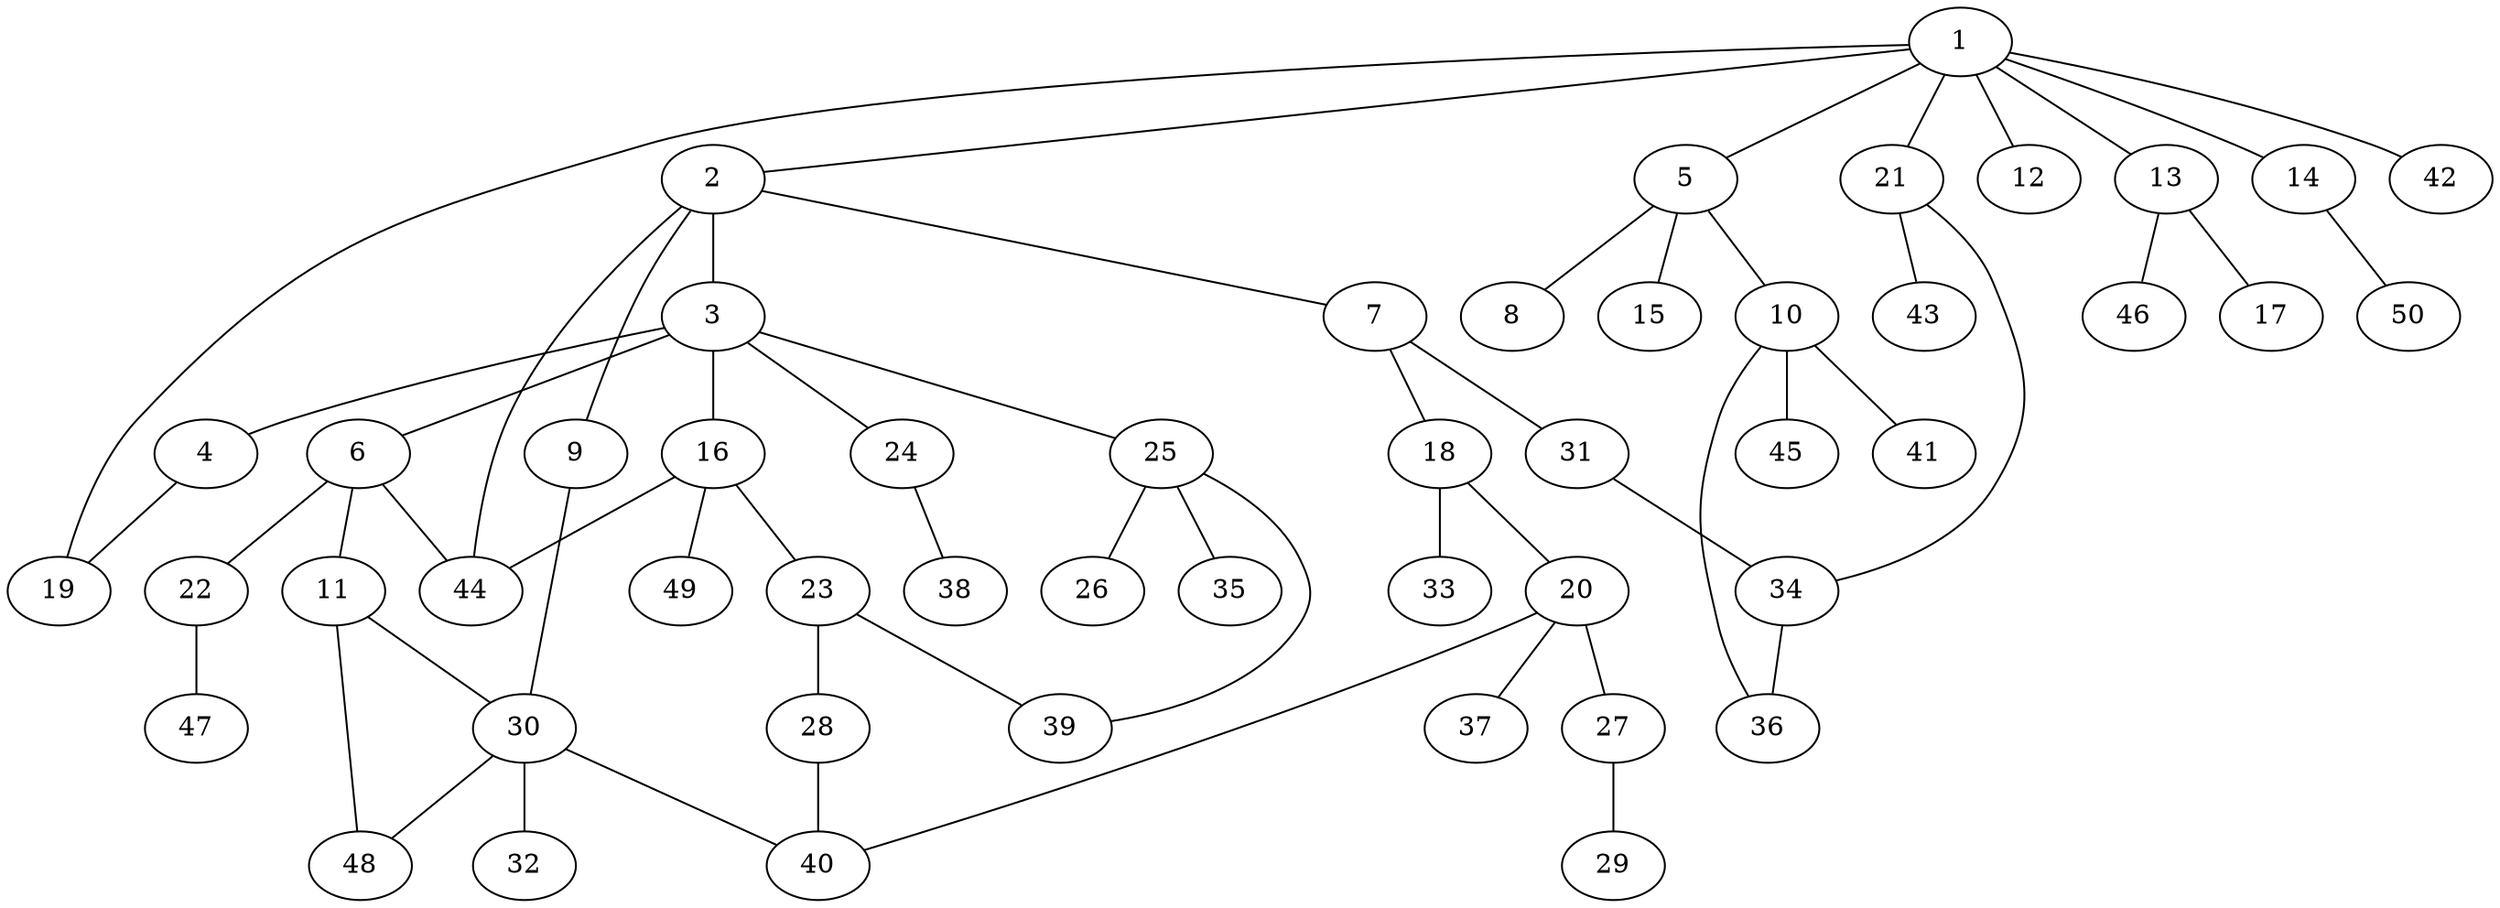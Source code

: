 graph graphname {1--2
1--5
1--12
1--13
1--14
1--19
1--21
1--42
2--3
2--7
2--9
2--44
3--4
3--6
3--16
3--24
3--25
4--19
5--8
5--10
5--15
6--11
6--22
6--44
7--18
7--31
9--30
10--36
10--41
10--45
11--30
11--48
13--17
13--46
14--50
16--23
16--44
16--49
18--20
18--33
20--27
20--37
20--40
21--34
21--43
22--47
23--28
23--39
24--38
25--26
25--35
25--39
27--29
28--40
30--32
30--40
30--48
31--34
34--36
}